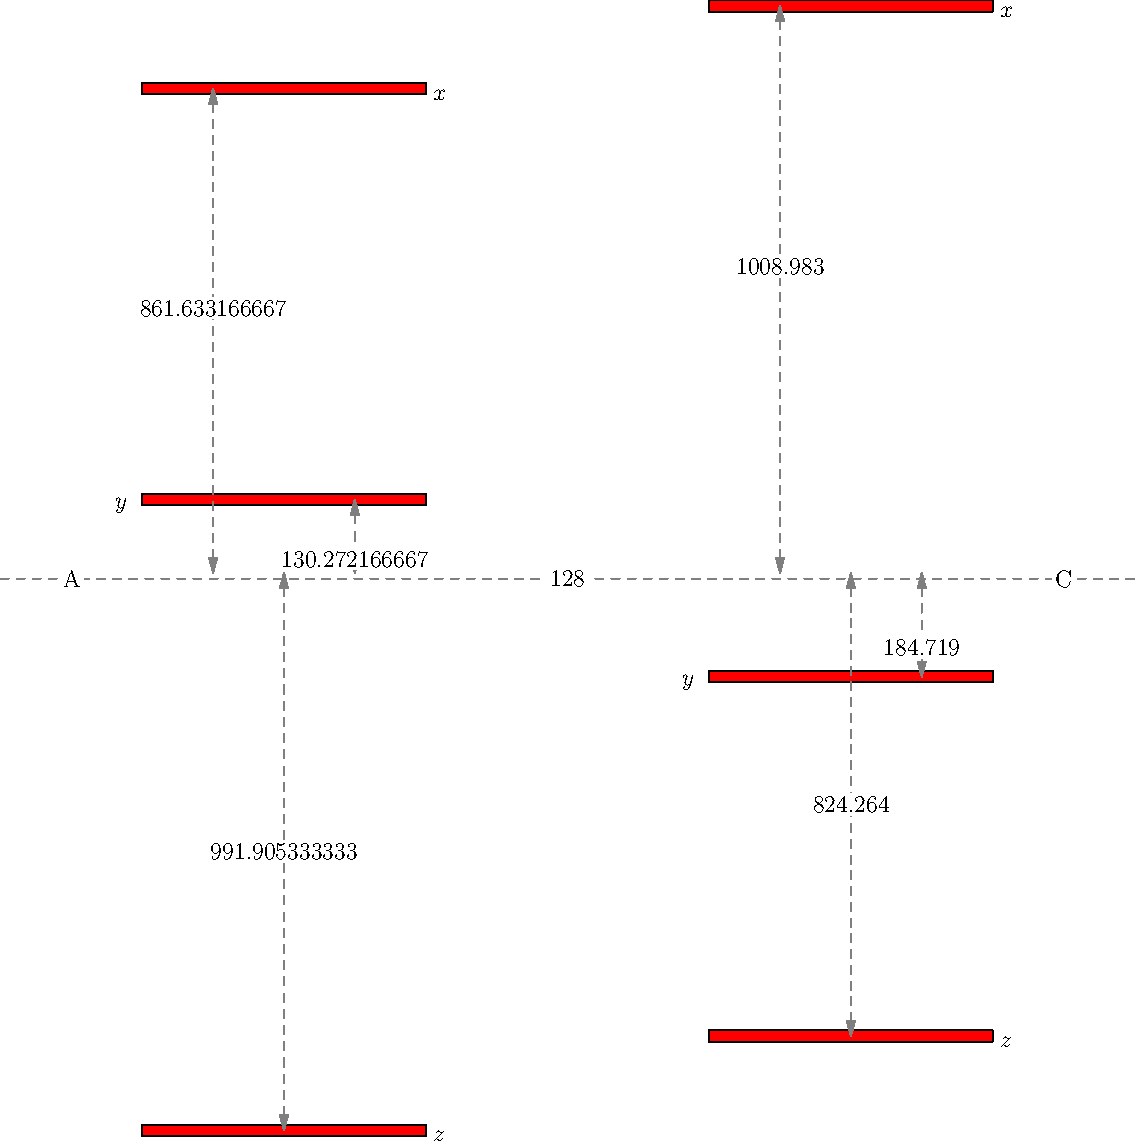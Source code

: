/*******************/
/* MAIN PARAMETERS */
/*******************/

string SPLITTING_TITLE = "128";

string UNEXCITED_TITLE = "A";
real UNEXCITED_VALUE_x   = 861.633166667   ;
string UNEXCITED_LABEL_x  = "$x$ ";
real UNEXCITED_VALUE_y   = 130.272166667   ;
string UNEXCITED_LABEL_y  = "$y$ ";
real UNEXCITED_VALUE_z   = -991.905333333   ;
string UNEXCITED_LABEL_z  = "$z$ ";

string EXCITED_TITLE = "C";
real EXCITED_VALUE_x     = 1008.983     ;
string EXCITED_LABEL_x    = "$x$   ";
real EXCITED_VALUE_y     = -184.719     ;
string EXCITED_LABEL_y    = "$y$   ";
real EXCITED_VALUE_z     = -824.264     ;
string EXCITED_LABEL_z    = "$z$   ";


real[] ALL_VALUES={ UNEXCITED_VALUE_x, UNEXCITED_VALUE_y, UNEXCITED_VALUE_z, EXCITED_VALUE_x, EXCITED_VALUE_y, EXCITED_VALUE_z};
real mi, ma, MIN, MAX;

mi = min(ALL_VALUES);
ma = max(ALL_VALUES);
if ( mi<0 ) {
  MAX = max(abs(mi), abs(ma));
  MIN = -MAX;
} else {
  MAX = ma;
  MIN = mi;
}

//size(5cm,5cm);
unitsize(.2cm);


struct state {
  real energy;
  string title;
  real value;
  real VB          = MIN;
  real LB          = MAX;
  real DASH_WIDTH  = 25;
  real DASH_HEIGHT = 1;
  real X_COORD     = 25;
  string label_orientation = "right";
  real getPlottingValue ( ){
    real val = 100*(energy - VB)/(LB-VB);
    return val;
  };
  void init(real e, string l){
    energy = e;
    title = l;
    value = getPlottingValue();
  };
  pair getMiddlePoint (  ){
    real x,y;
    x = X_COORD+(DASH_WIDTH)/2;
    y = value + (DASH_HEIGHT)/2;
    return (x,y);
  };
  void draw (){
    filldraw(box((X_COORD,value),(X_COORD+DASH_WIDTH,value+DASH_HEIGHT)),red);
    if ( label_orientation == "right" ) {
      label(title, (X_COORD+DASH_WIDTH,value), E);
    } else {
      label(title, (X_COORD,value), W);
    }
  };
};
struct states {
  state[] states;
  string title     = "";
  pair getMiddlePoint (  ){
    real x,y;
    real[] Y,X;
    pair middle_point;
    for ( state s : states ) {
      middle_point = s.getMiddlePoint();
      Y.push(middle_point.y);
      X.push(middle_point.x);
    };
    x = sum(X)/X.length;
    y = sum(Y)/Y.length;
    return (x,y);
  };
  void setX ( real x ){
    for ( state s : states ) {
      s.X_COORD = x;
    }
  };
  void draw (){
    for ( state s : states ) {
      s.draw();
    }
  };
};
void draw_distance ( state s, state t , real label_offset=0){
  pair mid1, mid2;
  real energy;
  energy = abs(s.energy - t.energy);
  mid1 = s.getMiddlePoint();
  mid2 = t.getMiddlePoint();
  path p = (mid1.x, mid1.y)--(mid1.x,mid2.y);
  draw(p, 0.5*white+dashed, Arrows());
  label((string)energy, (mid1.x, label_offset+(mid1.y+mid2.y)/2), Fill(white));
};


draw((0,50)--(100,50),dashed+0.5*white);
state CENTER;
CENTER.value = 50;

state unex_state1, unex_state2, unex_state3;
states unexcited_triplet;
state[] unex_group       = {unex_state1, unex_state2, unex_state3};
unex_state1.init(UNEXCITED_VALUE_x, UNEXCITED_LABEL_x);
unex_state2.init(UNEXCITED_VALUE_y, UNEXCITED_LABEL_y);
unex_state3.init(UNEXCITED_VALUE_z, UNEXCITED_LABEL_z);
unex_state1.label_orientation = "right";
unex_state2.label_orientation = "left";
unexcited_triplet.states = unex_group;
unexcited_triplet.setX(12.5);
unexcited_triplet.draw();

//DISTANCES
CENTER.X_COORD=unex_state1.X_COORD - CENTER.DASH_WIDTH/4;
draw_distance(CENTER, unex_state1, 2);
CENTER.X_COORD=unex_state2.X_COORD + CENTER.DASH_WIDTH/4;
draw_distance(CENTER, unex_state2, -2);
CENTER.X_COORD=unex_state3.X_COORD ;
draw_distance(CENTER, unex_state3);


state ex_state1, ex_state2, ex_state3;
states excited_triplet;
state[] ex_group       = {ex_state1, ex_state2, ex_state3};
ex_state1.init(EXCITED_VALUE_x, EXCITED_LABEL_x);
ex_state2.init(EXCITED_VALUE_y, EXCITED_LABEL_y);
ex_state3.init(EXCITED_VALUE_z, EXCITED_LABEL_z);
ex_state1.label_orientation = "right";
ex_state2.label_orientation = "left";
excited_triplet.states = ex_group;
excited_triplet.setX(62.5);
excited_triplet.draw();

//DISTANCES
CENTER.X_COORD=ex_state1.X_COORD - CENTER.DASH_WIDTH/4;
draw_distance(CENTER, ex_state1, 2);
CENTER.X_COORD=ex_state2.X_COORD + CENTER.DASH_WIDTH/4;
draw_distance(CENTER, ex_state2, -2);
CENTER.X_COORD=ex_state3.X_COORD ;
draw_distance(CENTER, ex_state3);


draw(box((0,0),(100,100)), invisible);

label(SPLITTING_TITLE, (50,50), Fill(white));
label(UNEXCITED_TITLE, (12.5/2,50), Fill(white));
label(EXCITED_TITLE, (100-12.5/2,50), Fill(white));

